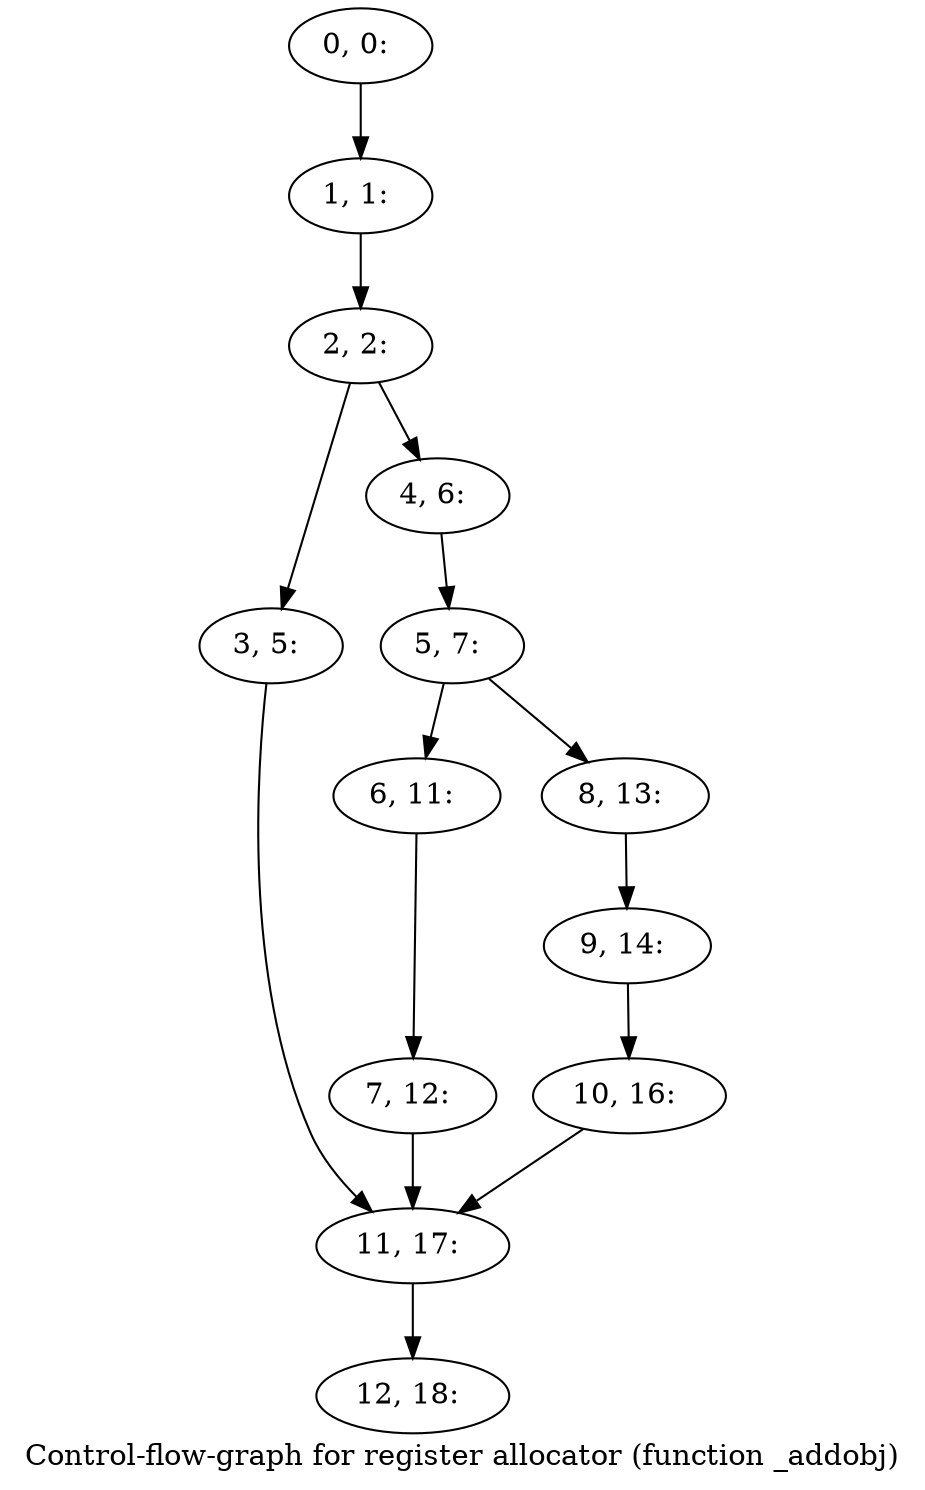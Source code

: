 digraph G {
graph [label="Control-flow-graph for register allocator (function _addobj)"]
0[label="0, 0: "];
1[label="1, 1: "];
2[label="2, 2: "];
3[label="3, 5: "];
4[label="4, 6: "];
5[label="5, 7: "];
6[label="6, 11: "];
7[label="7, 12: "];
8[label="8, 13: "];
9[label="9, 14: "];
10[label="10, 16: "];
11[label="11, 17: "];
12[label="12, 18: "];
0->1 ;
1->2 ;
2->3 ;
2->4 ;
3->11 ;
4->5 ;
5->6 ;
5->8 ;
6->7 ;
7->11 ;
8->9 ;
9->10 ;
10->11 ;
11->12 ;
}
